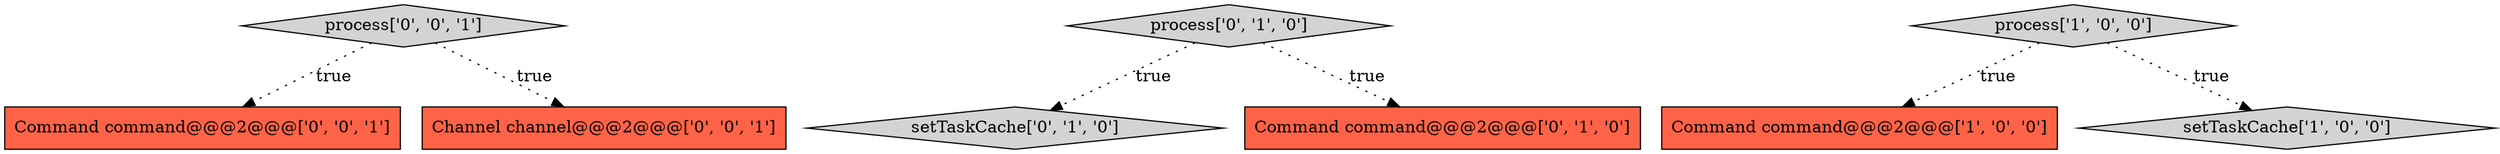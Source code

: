 digraph {
8 [style = filled, label = "Command command@@@2@@@['0', '0', '1']", fillcolor = tomato, shape = box image = "AAA0AAABBB3BBB"];
6 [style = filled, label = "process['0', '0', '1']", fillcolor = lightgray, shape = diamond image = "AAA0AAABBB3BBB"];
4 [style = filled, label = "setTaskCache['0', '1', '0']", fillcolor = lightgray, shape = diamond image = "AAA0AAABBB2BBB"];
0 [style = filled, label = "Command command@@@2@@@['1', '0', '0']", fillcolor = tomato, shape = box image = "AAA0AAABBB1BBB"];
1 [style = filled, label = "process['1', '0', '0']", fillcolor = lightgray, shape = diamond image = "AAA0AAABBB1BBB"];
3 [style = filled, label = "process['0', '1', '0']", fillcolor = lightgray, shape = diamond image = "AAA0AAABBB2BBB"];
5 [style = filled, label = "Command command@@@2@@@['0', '1', '0']", fillcolor = tomato, shape = box image = "AAA0AAABBB2BBB"];
7 [style = filled, label = "Channel channel@@@2@@@['0', '0', '1']", fillcolor = tomato, shape = box image = "AAA0AAABBB3BBB"];
2 [style = filled, label = "setTaskCache['1', '0', '0']", fillcolor = lightgray, shape = diamond image = "AAA0AAABBB1BBB"];
1->2 [style = dotted, label="true"];
1->0 [style = dotted, label="true"];
6->8 [style = dotted, label="true"];
3->4 [style = dotted, label="true"];
3->5 [style = dotted, label="true"];
6->7 [style = dotted, label="true"];
}
